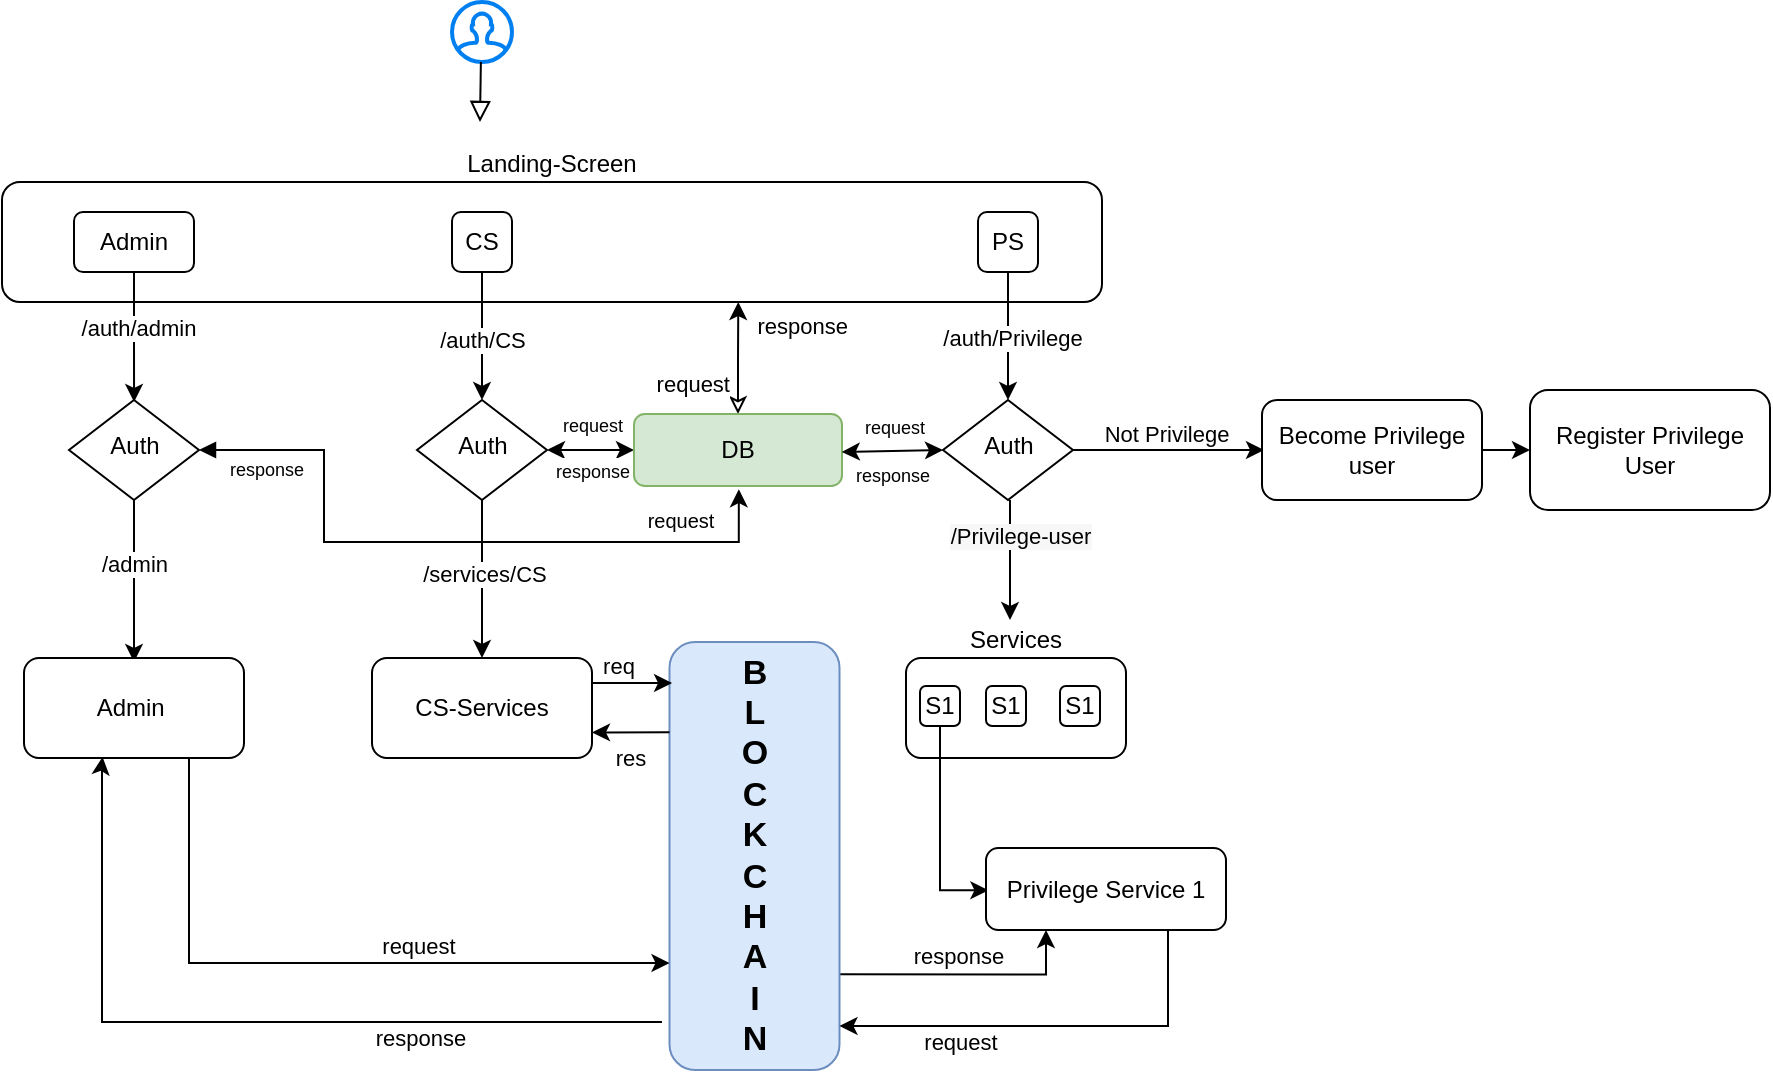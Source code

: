<mxfile version="22.1.0" type="device">
  <diagram id="C5RBs43oDa-KdzZeNtuy" name="Page-1">
    <mxGraphModel dx="1100" dy="548" grid="1" gridSize="10" guides="1" tooltips="1" connect="1" arrows="1" fold="1" page="1" pageScale="1" pageWidth="827" pageHeight="1169" math="0" shadow="0">
      <root>
        <mxCell id="WIyWlLk6GJQsqaUBKTNV-0" />
        <mxCell id="WIyWlLk6GJQsqaUBKTNV-1" parent="WIyWlLk6GJQsqaUBKTNV-0" />
        <mxCell id="naMmjmBXUKvRt6qNmk4T-25" value="Services" style="rounded=1;whiteSpace=wrap;html=1;labelPosition=center;verticalLabelPosition=top;align=center;verticalAlign=bottom;" vertex="1" parent="WIyWlLk6GJQsqaUBKTNV-1">
          <mxGeometry x="882" y="388" width="110" height="50" as="geometry" />
        </mxCell>
        <mxCell id="naMmjmBXUKvRt6qNmk4T-1" value="" style="html=1;verticalLabelPosition=bottom;align=center;labelBackgroundColor=#ffffff;verticalAlign=top;strokeWidth=2;strokeColor=#0080F0;shadow=0;dashed=0;shape=mxgraph.ios7.icons.user;" vertex="1" parent="WIyWlLk6GJQsqaUBKTNV-1">
          <mxGeometry x="655" y="60" width="30" height="30" as="geometry" />
        </mxCell>
        <mxCell id="naMmjmBXUKvRt6qNmk4T-2" value="" style="rounded=0;html=1;jettySize=auto;orthogonalLoop=1;fontSize=11;endArrow=block;endFill=0;endSize=8;strokeWidth=1;shadow=0;labelBackgroundColor=none;edgeStyle=orthogonalEdgeStyle;" edge="1" parent="WIyWlLk6GJQsqaUBKTNV-1">
          <mxGeometry relative="1" as="geometry">
            <mxPoint x="669.44" y="90" as="sourcePoint" />
            <mxPoint x="669" y="120" as="targetPoint" />
          </mxGeometry>
        </mxCell>
        <mxCell id="naMmjmBXUKvRt6qNmk4T-3" value="Landing-Screen" style="rounded=1;whiteSpace=wrap;html=1;labelPosition=center;verticalLabelPosition=top;align=center;verticalAlign=bottom;" vertex="1" parent="WIyWlLk6GJQsqaUBKTNV-1">
          <mxGeometry x="430" y="150" width="550" height="60" as="geometry" />
        </mxCell>
        <mxCell id="naMmjmBXUKvRt6qNmk4T-17" style="edgeStyle=orthogonalEdgeStyle;rounded=0;orthogonalLoop=1;jettySize=auto;html=1;entryX=0.5;entryY=0;entryDx=0;entryDy=0;" edge="1" parent="WIyWlLk6GJQsqaUBKTNV-1" source="naMmjmBXUKvRt6qNmk4T-5" target="naMmjmBXUKvRt6qNmk4T-10">
          <mxGeometry relative="1" as="geometry">
            <mxPoint x="670" y="240" as="targetPoint" />
          </mxGeometry>
        </mxCell>
        <mxCell id="naMmjmBXUKvRt6qNmk4T-39" value="/auth/CS" style="edgeLabel;html=1;align=center;verticalAlign=middle;resizable=0;points=[];labelPosition=center;verticalLabelPosition=middle;" vertex="1" connectable="0" parent="naMmjmBXUKvRt6qNmk4T-17">
          <mxGeometry x="-0.141" relative="1" as="geometry">
            <mxPoint y="6" as="offset" />
          </mxGeometry>
        </mxCell>
        <mxCell id="naMmjmBXUKvRt6qNmk4T-5" value="CS" style="rounded=1;whiteSpace=wrap;html=1;" vertex="1" parent="WIyWlLk6GJQsqaUBKTNV-1">
          <mxGeometry x="655" y="165" width="30" height="30" as="geometry" />
        </mxCell>
        <mxCell id="naMmjmBXUKvRt6qNmk4T-19" style="edgeStyle=orthogonalEdgeStyle;rounded=0;orthogonalLoop=1;jettySize=auto;html=1;entryX=0.5;entryY=0;entryDx=0;entryDy=0;" edge="1" parent="WIyWlLk6GJQsqaUBKTNV-1" source="naMmjmBXUKvRt6qNmk4T-6" target="naMmjmBXUKvRt6qNmk4T-20">
          <mxGeometry relative="1" as="geometry">
            <mxPoint x="934" y="240" as="targetPoint" />
          </mxGeometry>
        </mxCell>
        <mxCell id="naMmjmBXUKvRt6qNmk4T-40" value="/auth/Privilege" style="edgeLabel;html=1;align=center;verticalAlign=middle;resizable=0;points=[];labelPosition=center;verticalLabelPosition=middle;" vertex="1" connectable="0" parent="naMmjmBXUKvRt6qNmk4T-19">
          <mxGeometry x="0.016" y="1" relative="1" as="geometry">
            <mxPoint x="1" as="offset" />
          </mxGeometry>
        </mxCell>
        <mxCell id="naMmjmBXUKvRt6qNmk4T-6" value="PS" style="rounded=1;whiteSpace=wrap;html=1;" vertex="1" parent="WIyWlLk6GJQsqaUBKTNV-1">
          <mxGeometry x="918" y="165" width="30" height="30" as="geometry" />
        </mxCell>
        <mxCell id="naMmjmBXUKvRt6qNmk4T-18" style="edgeStyle=orthogonalEdgeStyle;rounded=0;orthogonalLoop=1;jettySize=auto;html=1;entryX=0.5;entryY=0;entryDx=0;entryDy=0;" edge="1" parent="WIyWlLk6GJQsqaUBKTNV-1" source="naMmjmBXUKvRt6qNmk4T-10" target="naMmjmBXUKvRt6qNmk4T-16">
          <mxGeometry relative="1" as="geometry">
            <mxPoint x="670" y="369" as="targetPoint" />
          </mxGeometry>
        </mxCell>
        <mxCell id="naMmjmBXUKvRt6qNmk4T-23" value="/services/CS" style="edgeLabel;html=1;align=center;verticalAlign=middle;resizable=0;points=[];" vertex="1" connectable="0" parent="naMmjmBXUKvRt6qNmk4T-18">
          <mxGeometry x="-0.291" y="1" relative="1" as="geometry">
            <mxPoint y="9" as="offset" />
          </mxGeometry>
        </mxCell>
        <mxCell id="naMmjmBXUKvRt6qNmk4T-10" value="Auth" style="rhombus;whiteSpace=wrap;html=1;shadow=0;fontFamily=Helvetica;fontSize=12;align=center;strokeWidth=1;spacing=6;spacingTop=-4;" vertex="1" parent="WIyWlLk6GJQsqaUBKTNV-1">
          <mxGeometry x="637.5" y="259" width="65" height="50" as="geometry" />
        </mxCell>
        <mxCell id="naMmjmBXUKvRt6qNmk4T-16" value="CS-Services" style="rounded=1;whiteSpace=wrap;html=1;labelBackgroundColor=default;labelPosition=center;verticalLabelPosition=middle;align=center;verticalAlign=middle;" vertex="1" parent="WIyWlLk6GJQsqaUBKTNV-1">
          <mxGeometry x="615" y="388" width="110" height="50" as="geometry" />
        </mxCell>
        <mxCell id="naMmjmBXUKvRt6qNmk4T-21" style="edgeStyle=orthogonalEdgeStyle;rounded=0;orthogonalLoop=1;jettySize=auto;html=1;exitX=0.5;exitY=1;exitDx=0;exitDy=0;" edge="1" parent="WIyWlLk6GJQsqaUBKTNV-1">
          <mxGeometry relative="1" as="geometry">
            <mxPoint x="934" y="369" as="targetPoint" />
            <mxPoint x="934" y="309" as="sourcePoint" />
          </mxGeometry>
        </mxCell>
        <mxCell id="naMmjmBXUKvRt6qNmk4T-22" value="&lt;span style=&quot;background-color: rgb(247, 247, 247);&quot;&gt;&lt;font&gt;/Privilege-user&lt;/font&gt;&lt;/span&gt;" style="edgeLabel;html=1;align=center;verticalAlign=middle;resizable=0;points=[];spacingTop=0;labelBackgroundColor=#F7F7F7;fontColor=#000000;" vertex="1" connectable="0" parent="naMmjmBXUKvRt6qNmk4T-21">
          <mxGeometry x="-0.421" y="-2" relative="1" as="geometry">
            <mxPoint x="7" as="offset" />
          </mxGeometry>
        </mxCell>
        <mxCell id="naMmjmBXUKvRt6qNmk4T-26" style="edgeStyle=orthogonalEdgeStyle;rounded=0;orthogonalLoop=1;jettySize=auto;html=1;" edge="1" parent="WIyWlLk6GJQsqaUBKTNV-1" source="naMmjmBXUKvRt6qNmk4T-20">
          <mxGeometry relative="1" as="geometry">
            <mxPoint x="1061" y="284" as="targetPoint" />
          </mxGeometry>
        </mxCell>
        <mxCell id="naMmjmBXUKvRt6qNmk4T-27" value="Not Privilege" style="edgeLabel;html=1;align=center;verticalAlign=bottom;resizable=0;points=[];labelPosition=center;verticalLabelPosition=top;" vertex="1" connectable="0" parent="naMmjmBXUKvRt6qNmk4T-26">
          <mxGeometry x="-0.24" relative="1" as="geometry">
            <mxPoint x="10" as="offset" />
          </mxGeometry>
        </mxCell>
        <mxCell id="naMmjmBXUKvRt6qNmk4T-20" value="Auth" style="rhombus;whiteSpace=wrap;html=1;shadow=0;fontFamily=Helvetica;fontSize=12;align=center;strokeWidth=1;spacing=6;spacingTop=-4;" vertex="1" parent="WIyWlLk6GJQsqaUBKTNV-1">
          <mxGeometry x="900.5" y="259" width="65" height="50" as="geometry" />
        </mxCell>
        <mxCell id="naMmjmBXUKvRt6qNmk4T-28" value="Become Privilege user" style="rounded=1;whiteSpace=wrap;html=1;" vertex="1" parent="WIyWlLk6GJQsqaUBKTNV-1">
          <mxGeometry x="1060" y="259" width="110" height="50" as="geometry" />
        </mxCell>
        <mxCell id="naMmjmBXUKvRt6qNmk4T-38" style="edgeStyle=orthogonalEdgeStyle;rounded=0;orthogonalLoop=1;jettySize=auto;html=1;entryX=0.01;entryY=0.619;entryDx=0;entryDy=0;entryPerimeter=0;" edge="1" parent="WIyWlLk6GJQsqaUBKTNV-1">
          <mxGeometry relative="1" as="geometry">
            <mxPoint x="923.2" y="504.14" as="targetPoint" />
            <mxPoint x="899" y="421" as="sourcePoint" />
            <Array as="points">
              <mxPoint x="899" y="505" />
            </Array>
          </mxGeometry>
        </mxCell>
        <mxCell id="naMmjmBXUKvRt6qNmk4T-29" value="S1" style="rounded=1;whiteSpace=wrap;html=1;" vertex="1" parent="WIyWlLk6GJQsqaUBKTNV-1">
          <mxGeometry x="889" y="402" width="20" height="20" as="geometry" />
        </mxCell>
        <mxCell id="naMmjmBXUKvRt6qNmk4T-30" value="S1" style="rounded=1;whiteSpace=wrap;html=1;" vertex="1" parent="WIyWlLk6GJQsqaUBKTNV-1">
          <mxGeometry x="922" y="402" width="20" height="20" as="geometry" />
        </mxCell>
        <mxCell id="naMmjmBXUKvRt6qNmk4T-31" value="S1" style="rounded=1;whiteSpace=wrap;html=1;" vertex="1" parent="WIyWlLk6GJQsqaUBKTNV-1">
          <mxGeometry x="959" y="402" width="20" height="20" as="geometry" />
        </mxCell>
        <mxCell id="naMmjmBXUKvRt6qNmk4T-34" style="edgeStyle=orthogonalEdgeStyle;rounded=0;orthogonalLoop=1;jettySize=auto;html=1;exitX=1;exitY=0.5;exitDx=0;exitDy=0;entryX=0;entryY=0.5;entryDx=0;entryDy=0;" edge="1" parent="WIyWlLk6GJQsqaUBKTNV-1" source="naMmjmBXUKvRt6qNmk4T-28" target="naMmjmBXUKvRt6qNmk4T-35">
          <mxGeometry relative="1" as="geometry">
            <mxPoint x="1270" y="284.333" as="targetPoint" />
            <mxPoint x="1180" y="284.0" as="sourcePoint" />
          </mxGeometry>
        </mxCell>
        <mxCell id="naMmjmBXUKvRt6qNmk4T-35" value="Register Privilege User" style="rounded=1;whiteSpace=wrap;html=1;" vertex="1" parent="WIyWlLk6GJQsqaUBKTNV-1">
          <mxGeometry x="1194" y="254" width="120" height="60" as="geometry" />
        </mxCell>
        <mxCell id="naMmjmBXUKvRt6qNmk4T-49" style="edgeStyle=orthogonalEdgeStyle;rounded=0;orthogonalLoop=1;jettySize=auto;html=1;exitX=0.25;exitY=1;exitDx=0;exitDy=0;entryX=0.25;entryY=1;entryDx=0;entryDy=0;" edge="1" parent="WIyWlLk6GJQsqaUBKTNV-1" target="naMmjmBXUKvRt6qNmk4T-37">
          <mxGeometry relative="1" as="geometry">
            <mxPoint x="952.0" y="492" as="targetPoint" />
            <mxPoint x="847.305" y="546.164" as="sourcePoint" />
            <Array as="points">
              <mxPoint x="952" y="546" />
            </Array>
          </mxGeometry>
        </mxCell>
        <mxCell id="naMmjmBXUKvRt6qNmk4T-54" value="response" style="edgeLabel;html=1;align=center;verticalAlign=middle;resizable=0;points=[];" vertex="1" connectable="0" parent="naMmjmBXUKvRt6qNmk4T-49">
          <mxGeometry x="0.036" y="3" relative="1" as="geometry">
            <mxPoint x="-5" y="-6" as="offset" />
          </mxGeometry>
        </mxCell>
        <mxCell id="naMmjmBXUKvRt6qNmk4T-37" value="Privilege Service 1" style="rounded=1;whiteSpace=wrap;html=1;" vertex="1" parent="WIyWlLk6GJQsqaUBKTNV-1">
          <mxGeometry x="922" y="483" width="120" height="41" as="geometry" />
        </mxCell>
        <mxCell id="naMmjmBXUKvRt6qNmk4T-41" value="&lt;span style=&quot;font-size: 17px;&quot;&gt;&lt;b&gt;B&lt;br&gt;L&lt;br&gt;O&lt;br&gt;C&lt;br&gt;K&lt;br&gt;C&lt;br&gt;H&lt;br&gt;A&lt;br&gt;I&lt;br&gt;N&lt;br&gt;&lt;/b&gt;&lt;/span&gt;" style="rounded=1;whiteSpace=wrap;html=1;fillColor=#dae8fc;strokeColor=#6c8ebf;" vertex="1" parent="WIyWlLk6GJQsqaUBKTNV-1">
          <mxGeometry x="763.75" y="380" width="85" height="214" as="geometry" />
        </mxCell>
        <mxCell id="naMmjmBXUKvRt6qNmk4T-45" style="edgeStyle=orthogonalEdgeStyle;rounded=0;orthogonalLoop=1;jettySize=auto;html=1;exitX=1;exitY=0.25;exitDx=0;exitDy=0;entryX=0.015;entryY=0.096;entryDx=0;entryDy=0;entryPerimeter=0;" edge="1" parent="WIyWlLk6GJQsqaUBKTNV-1" source="naMmjmBXUKvRt6qNmk4T-16" target="naMmjmBXUKvRt6qNmk4T-41">
          <mxGeometry relative="1" as="geometry" />
        </mxCell>
        <mxCell id="naMmjmBXUKvRt6qNmk4T-55" value="req" style="edgeLabel;html=1;align=center;verticalAlign=bottom;resizable=0;points=[];labelPosition=center;verticalLabelPosition=top;" vertex="1" connectable="0" parent="naMmjmBXUKvRt6qNmk4T-45">
          <mxGeometry x="-0.378" relative="1" as="geometry">
            <mxPoint as="offset" />
          </mxGeometry>
        </mxCell>
        <mxCell id="naMmjmBXUKvRt6qNmk4T-46" style="edgeStyle=orthogonalEdgeStyle;rounded=0;orthogonalLoop=1;jettySize=auto;html=1;exitX=0;exitY=0.211;exitDx=0;exitDy=0;entryX=1;entryY=0.75;entryDx=0;entryDy=0;exitPerimeter=0;" edge="1" parent="WIyWlLk6GJQsqaUBKTNV-1" source="naMmjmBXUKvRt6qNmk4T-41" target="naMmjmBXUKvRt6qNmk4T-16">
          <mxGeometry relative="1" as="geometry" />
        </mxCell>
        <mxCell id="naMmjmBXUKvRt6qNmk4T-56" value="res" style="edgeLabel;html=1;align=center;verticalAlign=top;resizable=0;points=[];labelPosition=center;verticalLabelPosition=bottom;" vertex="1" connectable="0" parent="naMmjmBXUKvRt6qNmk4T-46">
          <mxGeometry x="0.034" relative="1" as="geometry">
            <mxPoint as="offset" />
          </mxGeometry>
        </mxCell>
        <mxCell id="naMmjmBXUKvRt6qNmk4T-52" style="edgeStyle=orthogonalEdgeStyle;rounded=0;orthogonalLoop=1;jettySize=auto;html=1;" edge="1" parent="WIyWlLk6GJQsqaUBKTNV-1" source="naMmjmBXUKvRt6qNmk4T-37">
          <mxGeometry relative="1" as="geometry">
            <mxPoint x="848.75" y="572" as="targetPoint" />
            <mxPoint x="1010.75" y="517" as="sourcePoint" />
            <Array as="points">
              <mxPoint x="1013" y="572" />
            </Array>
          </mxGeometry>
        </mxCell>
        <mxCell id="naMmjmBXUKvRt6qNmk4T-53" value="request" style="edgeLabel;html=1;align=center;verticalAlign=middle;resizable=0;points=[];" vertex="1" connectable="0" parent="naMmjmBXUKvRt6qNmk4T-52">
          <mxGeometry x="0.063" y="-1" relative="1" as="geometry">
            <mxPoint x="-39" y="9" as="offset" />
          </mxGeometry>
        </mxCell>
        <mxCell id="naMmjmBXUKvRt6qNmk4T-59" style="edgeStyle=orthogonalEdgeStyle;rounded=0;orthogonalLoop=1;jettySize=auto;html=1;exitX=0;exitY=0.5;exitDx=0;exitDy=0;entryX=1;entryY=0.5;entryDx=0;entryDy=0;endArrow=classic;endFill=1;startArrow=classic;startFill=1;" edge="1" parent="WIyWlLk6GJQsqaUBKTNV-1" source="naMmjmBXUKvRt6qNmk4T-57" target="naMmjmBXUKvRt6qNmk4T-10">
          <mxGeometry relative="1" as="geometry" />
        </mxCell>
        <mxCell id="naMmjmBXUKvRt6qNmk4T-60" value="&lt;font style=&quot;font-size: 9px;&quot;&gt;request&lt;/font&gt;" style="edgeLabel;html=1;align=center;verticalAlign=middle;resizable=0;points=[];" vertex="1" connectable="0" parent="naMmjmBXUKvRt6qNmk4T-59">
          <mxGeometry x="0.103" y="1" relative="1" as="geometry">
            <mxPoint x="3" y="-14" as="offset" />
          </mxGeometry>
        </mxCell>
        <mxCell id="naMmjmBXUKvRt6qNmk4T-66" style="edgeStyle=orthogonalEdgeStyle;rounded=0;orthogonalLoop=1;jettySize=auto;html=1;exitX=0.5;exitY=0;exitDx=0;exitDy=0;startArrow=classic;startFill=0;" edge="1" parent="WIyWlLk6GJQsqaUBKTNV-1" source="naMmjmBXUKvRt6qNmk4T-57">
          <mxGeometry relative="1" as="geometry">
            <mxPoint x="798.143" y="210" as="targetPoint" />
          </mxGeometry>
        </mxCell>
        <mxCell id="naMmjmBXUKvRt6qNmk4T-67" value="request" style="edgeLabel;html=1;align=right;verticalAlign=middle;resizable=0;points=[];labelPosition=left;verticalLabelPosition=middle;" vertex="1" connectable="0" parent="naMmjmBXUKvRt6qNmk4T-66">
          <mxGeometry x="0.174" y="1" relative="1" as="geometry">
            <mxPoint x="-3" y="17" as="offset" />
          </mxGeometry>
        </mxCell>
        <mxCell id="naMmjmBXUKvRt6qNmk4T-57" value="DB" style="rounded=1;whiteSpace=wrap;html=1;fillColor=#d5e8d4;strokeColor=#82b366;" vertex="1" parent="WIyWlLk6GJQsqaUBKTNV-1">
          <mxGeometry x="746" y="266" width="104" height="36" as="geometry" />
        </mxCell>
        <mxCell id="naMmjmBXUKvRt6qNmk4T-61" value="&lt;font style=&quot;font-size: 9px;&quot;&gt;response&lt;/font&gt;" style="edgeLabel;html=1;align=center;verticalAlign=middle;resizable=0;points=[];" vertex="1" connectable="0" parent="WIyWlLk6GJQsqaUBKTNV-1">
          <mxGeometry x="740" y="278" as="geometry">
            <mxPoint x="-15" y="16" as="offset" />
          </mxGeometry>
        </mxCell>
        <mxCell id="naMmjmBXUKvRt6qNmk4T-62" style="edgeStyle=orthogonalEdgeStyle;rounded=0;orthogonalLoop=1;jettySize=auto;html=1;exitX=0;exitY=0.5;exitDx=0;exitDy=0;entryX=0.999;entryY=0.527;entryDx=0;entryDy=0;endArrow=classic;endFill=1;startArrow=classic;startFill=1;entryPerimeter=0;" edge="1" parent="WIyWlLk6GJQsqaUBKTNV-1" target="naMmjmBXUKvRt6qNmk4T-57">
          <mxGeometry relative="1" as="geometry">
            <mxPoint x="900.5" y="284" as="sourcePoint" />
            <mxPoint x="857.5" y="284" as="targetPoint" />
          </mxGeometry>
        </mxCell>
        <mxCell id="naMmjmBXUKvRt6qNmk4T-63" value="&lt;font style=&quot;font-size: 9px;&quot;&gt;request&lt;/font&gt;" style="edgeLabel;html=1;align=center;verticalAlign=middle;resizable=0;points=[];" vertex="1" connectable="0" parent="naMmjmBXUKvRt6qNmk4T-62">
          <mxGeometry x="0.103" y="1" relative="1" as="geometry">
            <mxPoint x="3" y="-14" as="offset" />
          </mxGeometry>
        </mxCell>
        <mxCell id="naMmjmBXUKvRt6qNmk4T-64" value="&lt;font style=&quot;font-size: 9px;&quot;&gt;response&lt;/font&gt;" style="edgeLabel;html=1;align=center;verticalAlign=middle;resizable=0;points=[];" vertex="1" connectable="0" parent="WIyWlLk6GJQsqaUBKTNV-1">
          <mxGeometry x="889.5" y="280" as="geometry">
            <mxPoint x="-15" y="16" as="offset" />
          </mxGeometry>
        </mxCell>
        <mxCell id="naMmjmBXUKvRt6qNmk4T-68" value="response" style="edgeLabel;html=1;align=right;verticalAlign=middle;resizable=0;points=[];labelPosition=left;verticalLabelPosition=middle;" vertex="1" connectable="0" parent="WIyWlLk6GJQsqaUBKTNV-1">
          <mxGeometry x="853.002" y="222.003" as="geometry" />
        </mxCell>
        <mxCell id="naMmjmBXUKvRt6qNmk4T-70" style="edgeStyle=orthogonalEdgeStyle;rounded=0;orthogonalLoop=1;jettySize=auto;html=1;exitX=0.5;exitY=1;exitDx=0;exitDy=0;" edge="1" parent="WIyWlLk6GJQsqaUBKTNV-1" source="naMmjmBXUKvRt6qNmk4T-69">
          <mxGeometry relative="1" as="geometry">
            <mxPoint x="496.032" y="260" as="targetPoint" />
          </mxGeometry>
        </mxCell>
        <mxCell id="naMmjmBXUKvRt6qNmk4T-71" value="/auth/admin" style="edgeLabel;html=1;align=center;verticalAlign=middle;resizable=0;points=[];" vertex="1" connectable="0" parent="naMmjmBXUKvRt6qNmk4T-70">
          <mxGeometry x="-0.15" y="2" relative="1" as="geometry">
            <mxPoint as="offset" />
          </mxGeometry>
        </mxCell>
        <mxCell id="naMmjmBXUKvRt6qNmk4T-69" value="Admin" style="rounded=1;whiteSpace=wrap;html=1;" vertex="1" parent="WIyWlLk6GJQsqaUBKTNV-1">
          <mxGeometry x="466" y="165" width="60" height="30" as="geometry" />
        </mxCell>
        <mxCell id="naMmjmBXUKvRt6qNmk4T-73" style="edgeStyle=orthogonalEdgeStyle;rounded=0;orthogonalLoop=1;jettySize=auto;html=1;exitX=0.5;exitY=1;exitDx=0;exitDy=0;" edge="1" parent="WIyWlLk6GJQsqaUBKTNV-1" source="naMmjmBXUKvRt6qNmk4T-72">
          <mxGeometry relative="1" as="geometry">
            <mxPoint x="496" y="390" as="targetPoint" />
          </mxGeometry>
        </mxCell>
        <mxCell id="naMmjmBXUKvRt6qNmk4T-74" value="/admin" style="edgeLabel;html=1;align=center;verticalAlign=middle;resizable=0;points=[];" vertex="1" connectable="0" parent="naMmjmBXUKvRt6qNmk4T-73">
          <mxGeometry x="-0.219" relative="1" as="geometry">
            <mxPoint as="offset" />
          </mxGeometry>
        </mxCell>
        <mxCell id="naMmjmBXUKvRt6qNmk4T-83" style="edgeStyle=orthogonalEdgeStyle;rounded=0;orthogonalLoop=1;jettySize=auto;html=1;startArrow=block;startFill=1;exitX=1;exitY=0.5;exitDx=0;exitDy=0;entryX=0.504;entryY=1.045;entryDx=0;entryDy=0;entryPerimeter=0;" edge="1" parent="WIyWlLk6GJQsqaUBKTNV-1" source="naMmjmBXUKvRt6qNmk4T-72" target="naMmjmBXUKvRt6qNmk4T-57">
          <mxGeometry relative="1" as="geometry">
            <mxPoint x="799" y="310" as="targetPoint" />
            <mxPoint x="550" y="280" as="sourcePoint" />
            <Array as="points">
              <mxPoint x="591" y="284" />
              <mxPoint x="591" y="330" />
              <mxPoint x="798" y="330" />
            </Array>
          </mxGeometry>
        </mxCell>
        <mxCell id="naMmjmBXUKvRt6qNmk4T-84" value="&lt;font style=&quot;font-size: 10px;&quot;&gt;request&lt;/font&gt;" style="edgeLabel;html=1;align=center;verticalAlign=middle;resizable=0;points=[];" vertex="1" connectable="0" parent="naMmjmBXUKvRt6qNmk4T-83">
          <mxGeometry x="-0.55" relative="1" as="geometry">
            <mxPoint x="178" y="20" as="offset" />
          </mxGeometry>
        </mxCell>
        <mxCell id="naMmjmBXUKvRt6qNmk4T-85" value="&lt;font style=&quot;font-size: 9px;&quot;&gt;response&lt;/font&gt;" style="edgeLabel;html=1;align=center;verticalAlign=middle;resizable=0;points=[];" vertex="1" connectable="0" parent="naMmjmBXUKvRt6qNmk4T-83">
          <mxGeometry x="-0.629" y="-1" relative="1" as="geometry">
            <mxPoint x="-28" y="8" as="offset" />
          </mxGeometry>
        </mxCell>
        <mxCell id="naMmjmBXUKvRt6qNmk4T-72" value="Auth" style="rhombus;whiteSpace=wrap;html=1;shadow=0;fontFamily=Helvetica;fontSize=12;align=center;strokeWidth=1;spacing=6;spacingTop=-4;" vertex="1" parent="WIyWlLk6GJQsqaUBKTNV-1">
          <mxGeometry x="463.5" y="259" width="65" height="50" as="geometry" />
        </mxCell>
        <mxCell id="naMmjmBXUKvRt6qNmk4T-76" style="edgeStyle=orthogonalEdgeStyle;rounded=0;orthogonalLoop=1;jettySize=auto;html=1;exitX=0.75;exitY=1;exitDx=0;exitDy=0;entryX=0;entryY=0.75;entryDx=0;entryDy=0;" edge="1" parent="WIyWlLk6GJQsqaUBKTNV-1" source="naMmjmBXUKvRt6qNmk4T-75" target="naMmjmBXUKvRt6qNmk4T-41">
          <mxGeometry relative="1" as="geometry">
            <mxPoint x="523.636" y="570.0" as="targetPoint" />
          </mxGeometry>
        </mxCell>
        <mxCell id="naMmjmBXUKvRt6qNmk4T-79" value="request" style="edgeLabel;html=1;align=center;verticalAlign=bottom;resizable=0;points=[];labelPosition=center;verticalLabelPosition=top;" vertex="1" connectable="0" parent="naMmjmBXUKvRt6qNmk4T-76">
          <mxGeometry x="0.124" y="1" relative="1" as="geometry">
            <mxPoint x="24" y="1" as="offset" />
          </mxGeometry>
        </mxCell>
        <mxCell id="naMmjmBXUKvRt6qNmk4T-75" value="Admin&amp;nbsp;" style="rounded=1;whiteSpace=wrap;html=1;labelBackgroundColor=default;labelPosition=center;verticalLabelPosition=middle;align=center;verticalAlign=middle;" vertex="1" parent="WIyWlLk6GJQsqaUBKTNV-1">
          <mxGeometry x="441" y="388" width="110" height="50" as="geometry" />
        </mxCell>
        <mxCell id="naMmjmBXUKvRt6qNmk4T-80" value="" style="edgeStyle=orthogonalEdgeStyle;rounded=0;orthogonalLoop=1;jettySize=auto;html=1;entryX=0.357;entryY=0.989;entryDx=0;entryDy=0;entryPerimeter=0;" edge="1" parent="WIyWlLk6GJQsqaUBKTNV-1" target="naMmjmBXUKvRt6qNmk4T-75">
          <mxGeometry relative="1" as="geometry">
            <mxPoint x="500" y="440" as="targetPoint" />
            <mxPoint x="760" y="570" as="sourcePoint" />
            <Array as="points">
              <mxPoint x="480" y="570" />
              <mxPoint x="480" y="440" />
              <mxPoint x="480" y="440" />
            </Array>
          </mxGeometry>
        </mxCell>
        <mxCell id="naMmjmBXUKvRt6qNmk4T-82" value="response" style="edgeLabel;html=1;align=center;verticalAlign=top;resizable=0;points=[];labelPosition=center;verticalLabelPosition=bottom;" vertex="1" connectable="0" parent="naMmjmBXUKvRt6qNmk4T-80">
          <mxGeometry x="-0.252" y="2" relative="1" as="geometry">
            <mxPoint x="33" y="-7" as="offset" />
          </mxGeometry>
        </mxCell>
      </root>
    </mxGraphModel>
  </diagram>
</mxfile>
